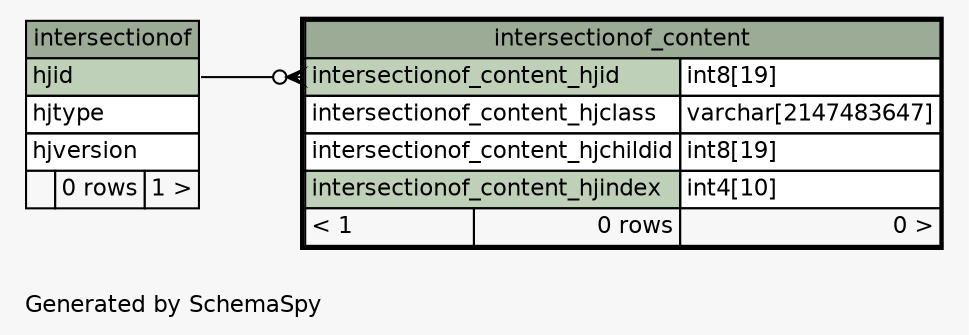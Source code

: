 // dot 2.38.0 on Windows 8.1 6.3
// SchemaSpy rev 590
digraph "oneDegreeRelationshipsDiagram" {
  graph [
    rankdir="RL"
    bgcolor="#f7f7f7"
    label="\nGenerated by SchemaSpy"
    labeljust="l"
    nodesep="0.18"
    ranksep="0.46"
    fontname="Helvetica"
    fontsize="11"
  ];
  node [
    fontname="Helvetica"
    fontsize="11"
    shape="plaintext"
  ];
  edge [
    arrowsize="0.8"
  ];
  "intersectionof_content":"intersectionof_content_hjid":w -> "intersectionof":"hjid":e [arrowhead=none dir=back arrowtail=crowodot];
  "intersectionof" [
    label=<
    <TABLE BORDER="0" CELLBORDER="1" CELLSPACING="0" BGCOLOR="#ffffff">
      <TR><TD COLSPAN="3" BGCOLOR="#9bab96" ALIGN="CENTER">intersectionof</TD></TR>
      <TR><TD PORT="hjid" COLSPAN="3" BGCOLOR="#bed1b8" ALIGN="LEFT">hjid</TD></TR>
      <TR><TD PORT="hjtype" COLSPAN="3" ALIGN="LEFT">hjtype</TD></TR>
      <TR><TD PORT="hjversion" COLSPAN="3" ALIGN="LEFT">hjversion</TD></TR>
      <TR><TD ALIGN="LEFT" BGCOLOR="#f7f7f7">  </TD><TD ALIGN="RIGHT" BGCOLOR="#f7f7f7">0 rows</TD><TD ALIGN="RIGHT" BGCOLOR="#f7f7f7">1 &gt;</TD></TR>
    </TABLE>>
    URL="intersectionof.html"
    tooltip="intersectionof"
  ];
  "intersectionof_content" [
    label=<
    <TABLE BORDER="2" CELLBORDER="1" CELLSPACING="0" BGCOLOR="#ffffff">
      <TR><TD COLSPAN="3" BGCOLOR="#9bab96" ALIGN="CENTER">intersectionof_content</TD></TR>
      <TR><TD PORT="intersectionof_content_hjid" COLSPAN="2" BGCOLOR="#bed1b8" ALIGN="LEFT">intersectionof_content_hjid</TD><TD PORT="intersectionof_content_hjid.type" ALIGN="LEFT">int8[19]</TD></TR>
      <TR><TD PORT="intersectionof_content_hjclass" COLSPAN="2" ALIGN="LEFT">intersectionof_content_hjclass</TD><TD PORT="intersectionof_content_hjclass.type" ALIGN="LEFT">varchar[2147483647]</TD></TR>
      <TR><TD PORT="intersectionof_content_hjchildid" COLSPAN="2" ALIGN="LEFT">intersectionof_content_hjchildid</TD><TD PORT="intersectionof_content_hjchildid.type" ALIGN="LEFT">int8[19]</TD></TR>
      <TR><TD PORT="intersectionof_content_hjindex" COLSPAN="2" BGCOLOR="#bed1b8" ALIGN="LEFT">intersectionof_content_hjindex</TD><TD PORT="intersectionof_content_hjindex.type" ALIGN="LEFT">int4[10]</TD></TR>
      <TR><TD ALIGN="LEFT" BGCOLOR="#f7f7f7">&lt; 1</TD><TD ALIGN="RIGHT" BGCOLOR="#f7f7f7">0 rows</TD><TD ALIGN="RIGHT" BGCOLOR="#f7f7f7">0 &gt;</TD></TR>
    </TABLE>>
    URL="intersectionof_content.html"
    tooltip="intersectionof_content"
  ];
}
